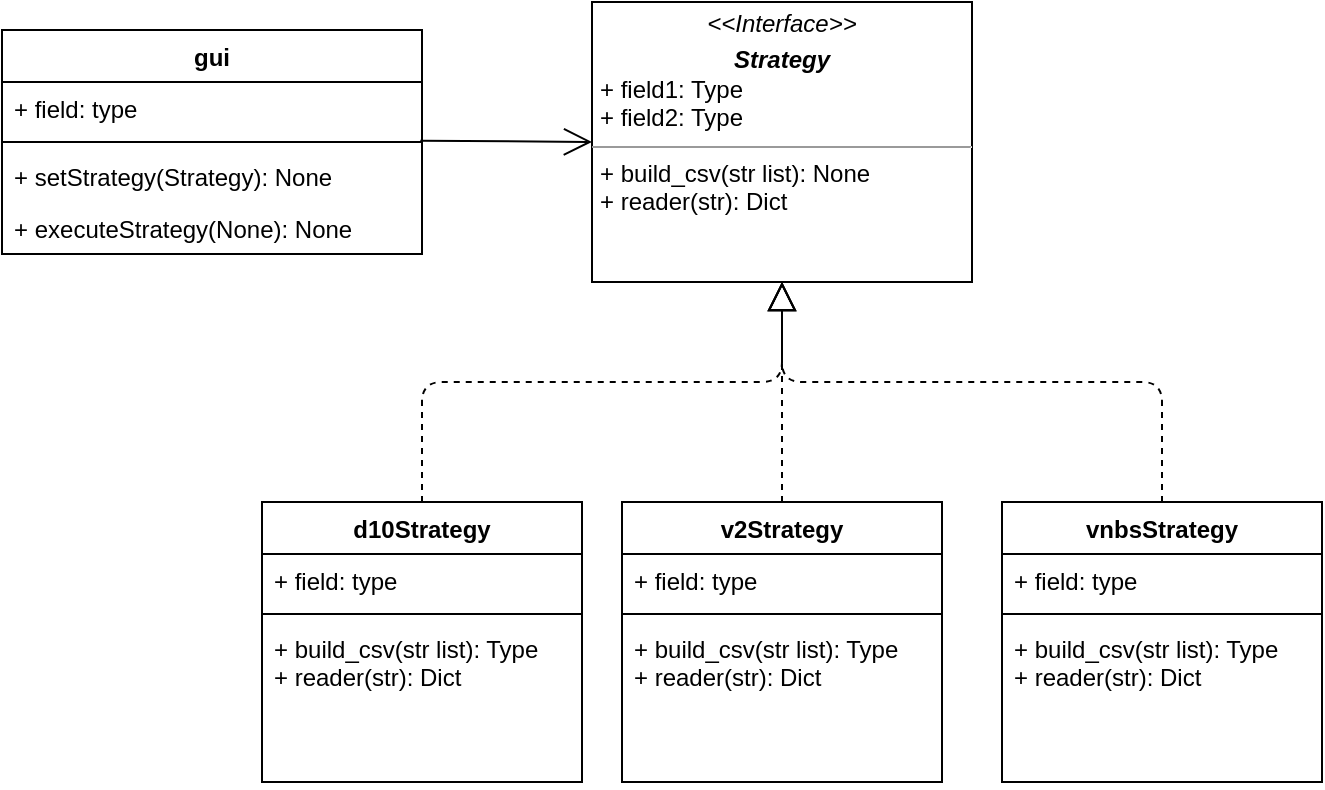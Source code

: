 <mxfile version="13.0.9">
    <diagram id="JsWN-tbXY-I15ZKifiaE" name="Page-1">
        <mxGraphModel dx="523" dy="325" grid="1" gridSize="10" guides="1" tooltips="1" connect="1" arrows="1" fold="1" page="1" pageScale="1" pageWidth="850" pageHeight="1100" math="0" shadow="0">
            <root>
                <mxCell id="0"/>
                <mxCell id="1" parent="0"/>
                <mxCell id="N8Q8ZHXW90IE4-nqD_nr-15" value="&lt;p style=&quot;margin: 0px ; margin-top: 4px ; text-align: center&quot;&gt;&lt;i&gt;&amp;lt;&amp;lt;Interface&amp;gt;&amp;gt;&lt;/i&gt;&lt;br&gt;&lt;/p&gt;&lt;p style=&quot;margin: 0px ; margin-top: 4px ; text-align: center&quot;&gt;&lt;i&gt;&lt;b&gt;Strategy&lt;/b&gt;&lt;/i&gt;&lt;/p&gt;&lt;p style=&quot;margin: 0px ; margin-left: 4px&quot;&gt;+ field1: Type&lt;br&gt;+ field2: Type&lt;/p&gt;&lt;hr size=&quot;1&quot;&gt;&lt;p style=&quot;margin: 0px ; margin-left: 4px&quot;&gt;+ build_csv(str list): None&lt;br&gt;+ reader(str): Dict&lt;/p&gt;" style="verticalAlign=top;align=left;overflow=fill;fontSize=12;fontFamily=Helvetica;html=1;" parent="1" vertex="1">
                    <mxGeometry x="315" y="20" width="190" height="140" as="geometry"/>
                </mxCell>
                <mxCell id="N8Q8ZHXW90IE4-nqD_nr-39" value="" style="endArrow=open;endFill=1;endSize=12;html=1;exitX=0.996;exitY=0.417;exitDx=0;exitDy=0;exitPerimeter=0;entryX=0;entryY=0.5;entryDx=0;entryDy=0;" parent="1" source="N8Q8ZHXW90IE4-nqD_nr-33" target="N8Q8ZHXW90IE4-nqD_nr-15" edge="1">
                    <mxGeometry width="160" relative="1" as="geometry">
                        <mxPoint x="210" y="89.5" as="sourcePoint"/>
                        <mxPoint x="340" y="90" as="targetPoint"/>
                    </mxGeometry>
                </mxCell>
                <mxCell id="N8Q8ZHXW90IE4-nqD_nr-31" value="gui" style="swimlane;fontStyle=1;align=center;verticalAlign=top;childLayout=stackLayout;horizontal=1;startSize=26;horizontalStack=0;resizeParent=1;resizeParentMax=0;resizeLast=0;collapsible=1;marginBottom=0;" parent="1" vertex="1">
                    <mxGeometry x="20" y="34" width="210" height="112" as="geometry"/>
                </mxCell>
                <mxCell id="N8Q8ZHXW90IE4-nqD_nr-32" value="+ field: type" style="text;strokeColor=none;fillColor=none;align=left;verticalAlign=top;spacingLeft=4;spacingRight=4;overflow=hidden;rotatable=0;points=[[0,0.5],[1,0.5]];portConstraint=eastwest;" parent="N8Q8ZHXW90IE4-nqD_nr-31" vertex="1">
                    <mxGeometry y="26" width="210" height="26" as="geometry"/>
                </mxCell>
                <mxCell id="N8Q8ZHXW90IE4-nqD_nr-33" value="" style="line;strokeWidth=1;fillColor=none;align=left;verticalAlign=middle;spacingTop=-1;spacingLeft=3;spacingRight=3;rotatable=0;labelPosition=right;points=[];portConstraint=eastwest;" parent="N8Q8ZHXW90IE4-nqD_nr-31" vertex="1">
                    <mxGeometry y="52" width="210" height="8" as="geometry"/>
                </mxCell>
                <mxCell id="N8Q8ZHXW90IE4-nqD_nr-34" value="+ setStrategy(Strategy): None" style="text;strokeColor=none;fillColor=none;align=left;verticalAlign=top;spacingLeft=4;spacingRight=4;overflow=hidden;rotatable=0;points=[[0,0.5],[1,0.5]];portConstraint=eastwest;" parent="N8Q8ZHXW90IE4-nqD_nr-31" vertex="1">
                    <mxGeometry y="60" width="210" height="26" as="geometry"/>
                </mxCell>
                <mxCell id="N8Q8ZHXW90IE4-nqD_nr-41" value="+ executeStrategy(None): None" style="text;strokeColor=none;fillColor=none;align=left;verticalAlign=top;spacingLeft=4;spacingRight=4;overflow=hidden;rotatable=0;points=[[0,0.5],[1,0.5]];portConstraint=eastwest;" parent="N8Q8ZHXW90IE4-nqD_nr-31" vertex="1">
                    <mxGeometry y="86" width="210" height="26" as="geometry"/>
                </mxCell>
                <mxCell id="10" value="" style="endArrow=block;dashed=1;endFill=0;endSize=12;html=1;entryX=0.5;entryY=1;entryDx=0;entryDy=0;exitX=0.5;exitY=0;exitDx=0;exitDy=0;" edge="1" parent="1" source="N8Q8ZHXW90IE4-nqD_nr-10" target="N8Q8ZHXW90IE4-nqD_nr-15">
                    <mxGeometry width="160" relative="1" as="geometry">
                        <mxPoint x="440" y="310" as="sourcePoint"/>
                        <mxPoint x="470" y="180" as="targetPoint"/>
                        <Array as="points">
                            <mxPoint x="600" y="210"/>
                            <mxPoint x="410" y="210"/>
                        </Array>
                    </mxGeometry>
                </mxCell>
                <mxCell id="N8Q8ZHXW90IE4-nqD_nr-1" value="d10Strategy" style="swimlane;fontStyle=1;align=center;verticalAlign=top;childLayout=stackLayout;horizontal=1;startSize=26;horizontalStack=0;resizeParent=1;resizeParentMax=0;resizeLast=0;collapsible=1;marginBottom=0;" parent="1" vertex="1">
                    <mxGeometry x="150" y="270" width="160" height="140" as="geometry">
                        <mxRectangle x="150" y="270" width="100" height="26" as="alternateBounds"/>
                    </mxGeometry>
                </mxCell>
                <mxCell id="N8Q8ZHXW90IE4-nqD_nr-2" value="+ field: type" style="text;strokeColor=none;fillColor=none;align=left;verticalAlign=top;spacingLeft=4;spacingRight=4;overflow=hidden;rotatable=0;points=[[0,0.5],[1,0.5]];portConstraint=eastwest;" parent="N8Q8ZHXW90IE4-nqD_nr-1" vertex="1">
                    <mxGeometry y="26" width="160" height="26" as="geometry"/>
                </mxCell>
                <mxCell id="N8Q8ZHXW90IE4-nqD_nr-3" value="" style="line;strokeWidth=1;fillColor=none;align=left;verticalAlign=middle;spacingTop=-1;spacingLeft=3;spacingRight=3;rotatable=0;labelPosition=right;points=[];portConstraint=eastwest;" parent="N8Q8ZHXW90IE4-nqD_nr-1" vertex="1">
                    <mxGeometry y="52" width="160" height="8" as="geometry"/>
                </mxCell>
                <mxCell id="N8Q8ZHXW90IE4-nqD_nr-4" value="+ build_csv(str list): Type&#10;+ reader(str): Dict&#10;" style="text;strokeColor=none;fillColor=none;align=left;verticalAlign=top;spacingLeft=4;spacingRight=4;overflow=hidden;rotatable=0;points=[[0,0.5],[1,0.5]];portConstraint=eastwest;" parent="N8Q8ZHXW90IE4-nqD_nr-1" vertex="1">
                    <mxGeometry y="60" width="160" height="80" as="geometry"/>
                </mxCell>
                <mxCell id="12" value="" style="endArrow=block;dashed=1;endFill=0;endSize=12;html=1;exitX=0.5;exitY=0;exitDx=0;exitDy=0;" edge="1" parent="1" source="N8Q8ZHXW90IE4-nqD_nr-6">
                    <mxGeometry width="160" relative="1" as="geometry">
                        <mxPoint x="420" y="280" as="sourcePoint"/>
                        <mxPoint x="410" y="160" as="targetPoint"/>
                    </mxGeometry>
                </mxCell>
                <mxCell id="N8Q8ZHXW90IE4-nqD_nr-6" value="v2Strategy" style="swimlane;fontStyle=1;align=center;verticalAlign=top;childLayout=stackLayout;horizontal=1;startSize=26;horizontalStack=0;resizeParent=1;resizeParentMax=0;resizeLast=0;collapsible=1;marginBottom=0;" parent="1" vertex="1">
                    <mxGeometry x="330" y="270" width="160" height="140" as="geometry"/>
                </mxCell>
                <mxCell id="N8Q8ZHXW90IE4-nqD_nr-7" value="+ field: type" style="text;strokeColor=none;fillColor=none;align=left;verticalAlign=top;spacingLeft=4;spacingRight=4;overflow=hidden;rotatable=0;points=[[0,0.5],[1,0.5]];portConstraint=eastwest;" parent="N8Q8ZHXW90IE4-nqD_nr-6" vertex="1">
                    <mxGeometry y="26" width="160" height="26" as="geometry"/>
                </mxCell>
                <mxCell id="N8Q8ZHXW90IE4-nqD_nr-8" value="" style="line;strokeWidth=1;fillColor=none;align=left;verticalAlign=middle;spacingTop=-1;spacingLeft=3;spacingRight=3;rotatable=0;labelPosition=right;points=[];portConstraint=eastwest;" parent="N8Q8ZHXW90IE4-nqD_nr-6" vertex="1">
                    <mxGeometry y="52" width="160" height="8" as="geometry"/>
                </mxCell>
                <mxCell id="N8Q8ZHXW90IE4-nqD_nr-9" value="+ build_csv(str list): Type&#10;+ reader(str): Dict" style="text;strokeColor=none;fillColor=none;align=left;verticalAlign=top;spacingLeft=4;spacingRight=4;overflow=hidden;rotatable=0;points=[[0,0.5],[1,0.5]];portConstraint=eastwest;" parent="N8Q8ZHXW90IE4-nqD_nr-6" vertex="1">
                    <mxGeometry y="60" width="160" height="80" as="geometry"/>
                </mxCell>
                <mxCell id="N8Q8ZHXW90IE4-nqD_nr-10" value="vnbsStrategy" style="swimlane;fontStyle=1;align=center;verticalAlign=top;childLayout=stackLayout;horizontal=1;startSize=26;horizontalStack=0;resizeParent=1;resizeParentMax=0;resizeLast=0;collapsible=1;marginBottom=0;" parent="1" vertex="1">
                    <mxGeometry x="520" y="270" width="160" height="140" as="geometry"/>
                </mxCell>
                <mxCell id="N8Q8ZHXW90IE4-nqD_nr-11" value="+ field: type" style="text;strokeColor=none;fillColor=none;align=left;verticalAlign=top;spacingLeft=4;spacingRight=4;overflow=hidden;rotatable=0;points=[[0,0.5],[1,0.5]];portConstraint=eastwest;" parent="N8Q8ZHXW90IE4-nqD_nr-10" vertex="1">
                    <mxGeometry y="26" width="160" height="26" as="geometry"/>
                </mxCell>
                <mxCell id="N8Q8ZHXW90IE4-nqD_nr-12" value="" style="line;strokeWidth=1;fillColor=none;align=left;verticalAlign=middle;spacingTop=-1;spacingLeft=3;spacingRight=3;rotatable=0;labelPosition=right;points=[];portConstraint=eastwest;" parent="N8Q8ZHXW90IE4-nqD_nr-10" vertex="1">
                    <mxGeometry y="52" width="160" height="8" as="geometry"/>
                </mxCell>
                <mxCell id="N8Q8ZHXW90IE4-nqD_nr-13" value="+ build_csv(str list): Type&#10;+ reader(str): Dict" style="text;strokeColor=none;fillColor=none;align=left;verticalAlign=top;spacingLeft=4;spacingRight=4;overflow=hidden;rotatable=0;points=[[0,0.5],[1,0.5]];portConstraint=eastwest;" parent="N8Q8ZHXW90IE4-nqD_nr-10" vertex="1">
                    <mxGeometry y="60" width="160" height="80" as="geometry"/>
                </mxCell>
                <mxCell id="13" value="" style="endArrow=block;dashed=1;endFill=0;endSize=12;html=1;exitX=0.5;exitY=0;exitDx=0;exitDy=0;entryX=0.5;entryY=1;entryDx=0;entryDy=0;" edge="1" parent="1" source="N8Q8ZHXW90IE4-nqD_nr-1" target="N8Q8ZHXW90IE4-nqD_nr-15">
                    <mxGeometry width="160" relative="1" as="geometry">
                        <mxPoint x="290" y="280" as="sourcePoint"/>
                        <mxPoint x="230" y="160" as="targetPoint"/>
                        <Array as="points">
                            <mxPoint x="230" y="210"/>
                            <mxPoint x="410" y="210"/>
                        </Array>
                    </mxGeometry>
                </mxCell>
            </root>
        </mxGraphModel>
    </diagram>
</mxfile>